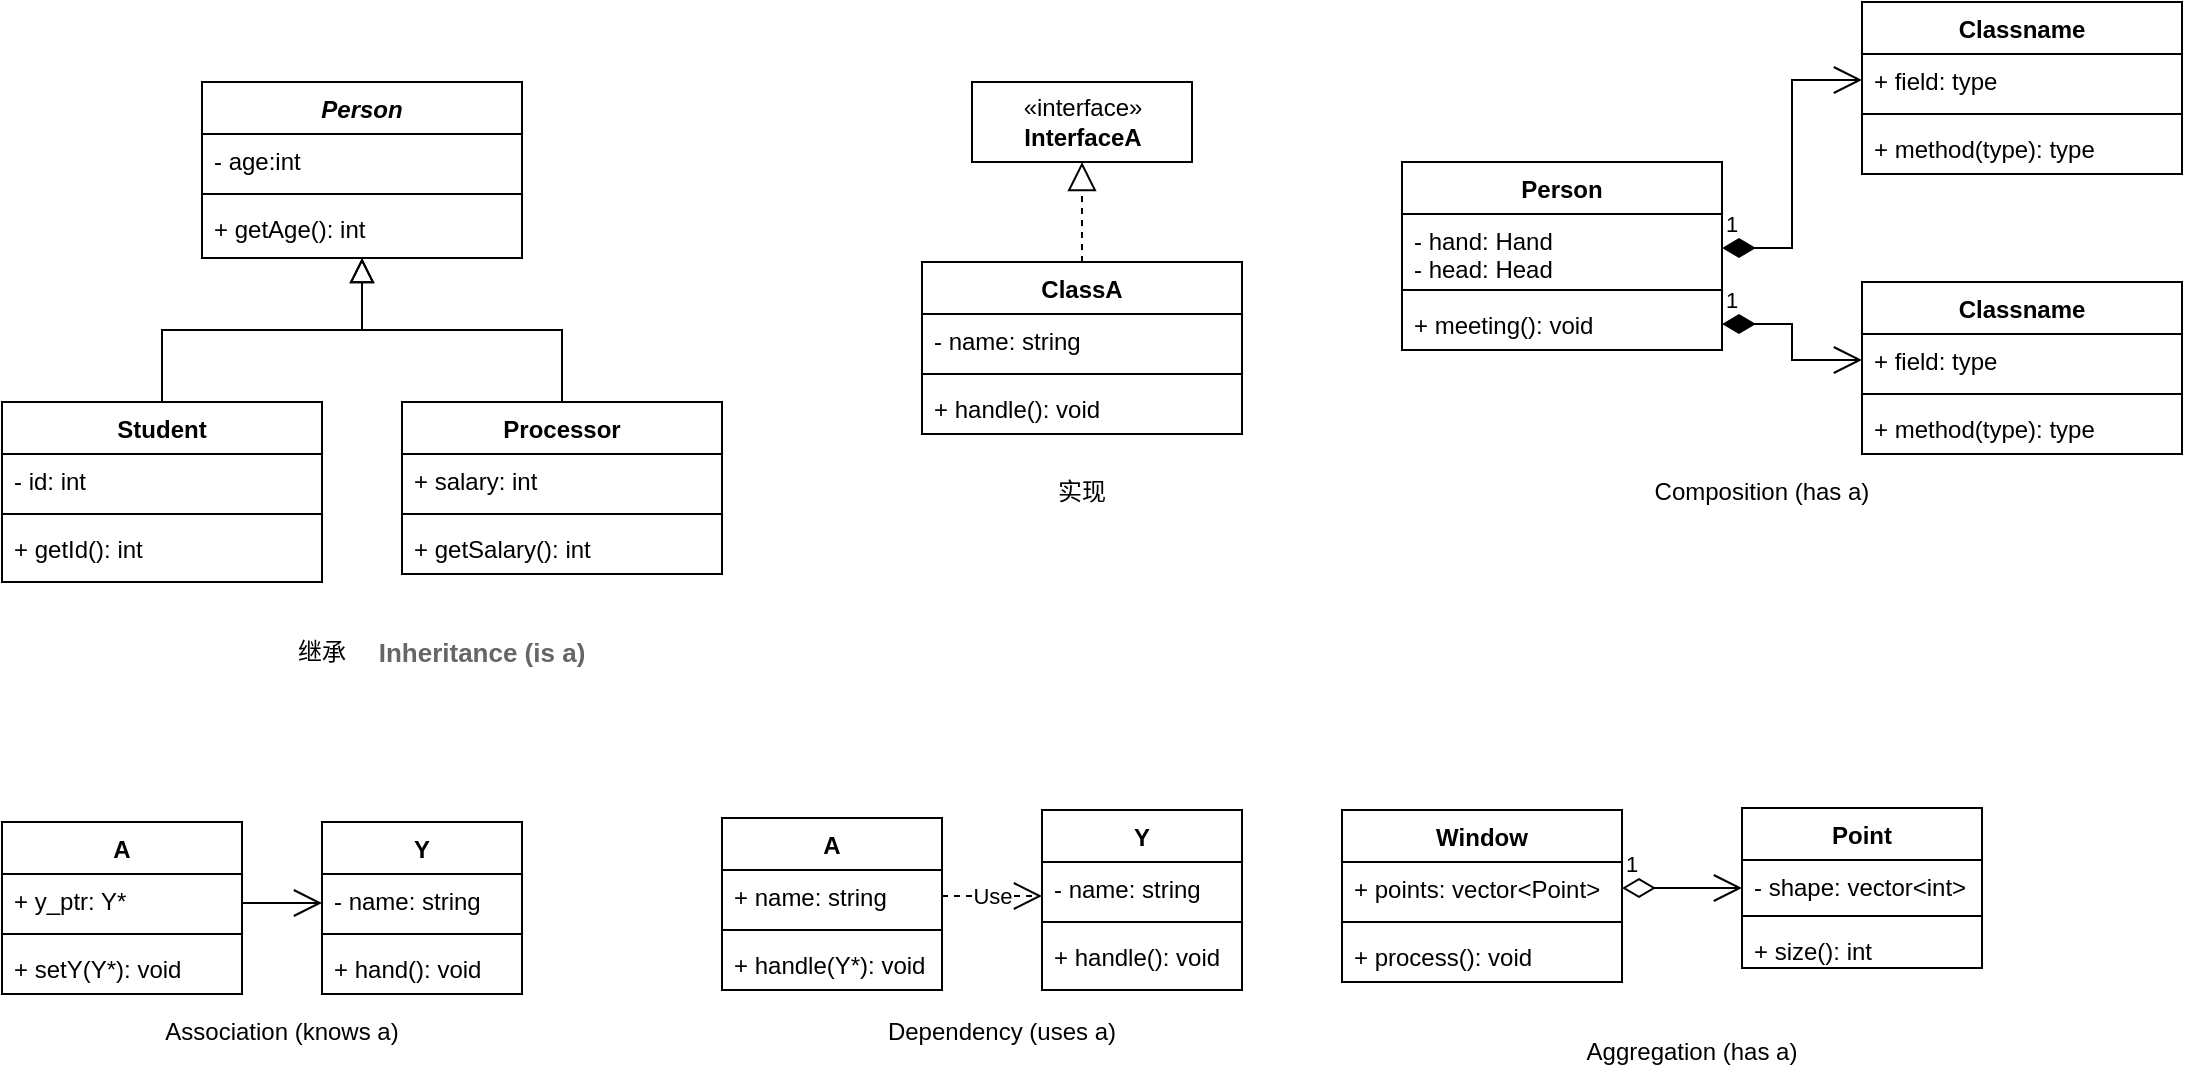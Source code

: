 <mxfile version="20.2.7" type="github">
  <diagram id="C5RBs43oDa-KdzZeNtuy" name="Page-1">
    <mxGraphModel dx="946" dy="645" grid="1" gridSize="10" guides="1" tooltips="1" connect="1" arrows="1" fold="1" page="1" pageScale="1" pageWidth="827" pageHeight="1169" math="0" shadow="0">
      <root>
        <mxCell id="WIyWlLk6GJQsqaUBKTNV-0" />
        <mxCell id="WIyWlLk6GJQsqaUBKTNV-1" parent="WIyWlLk6GJQsqaUBKTNV-0" />
        <mxCell id="zkfFHV4jXpPFQw0GAbJ--0" value="Person" style="swimlane;fontStyle=3;align=center;verticalAlign=top;childLayout=stackLayout;horizontal=1;startSize=26;horizontalStack=0;resizeParent=1;resizeLast=0;collapsible=1;marginBottom=0;rounded=0;shadow=0;strokeWidth=1;" parent="WIyWlLk6GJQsqaUBKTNV-1" vertex="1">
          <mxGeometry x="220" y="170" width="160" height="88" as="geometry">
            <mxRectangle x="230" y="140" width="160" height="26" as="alternateBounds" />
          </mxGeometry>
        </mxCell>
        <mxCell id="zkfFHV4jXpPFQw0GAbJ--3" value="- age:int" style="text;align=left;verticalAlign=top;spacingLeft=4;spacingRight=4;overflow=hidden;rotatable=0;points=[[0,0.5],[1,0.5]];portConstraint=eastwest;rounded=0;shadow=0;html=0;" parent="zkfFHV4jXpPFQw0GAbJ--0" vertex="1">
          <mxGeometry y="26" width="160" height="26" as="geometry" />
        </mxCell>
        <mxCell id="zkfFHV4jXpPFQw0GAbJ--4" value="" style="line;html=1;strokeWidth=1;align=left;verticalAlign=middle;spacingTop=-1;spacingLeft=3;spacingRight=3;rotatable=0;labelPosition=right;points=[];portConstraint=eastwest;" parent="zkfFHV4jXpPFQw0GAbJ--0" vertex="1">
          <mxGeometry y="52" width="160" height="8" as="geometry" />
        </mxCell>
        <mxCell id="zkfFHV4jXpPFQw0GAbJ--5" value="+ getAge(): int" style="text;align=left;verticalAlign=top;spacingLeft=4;spacingRight=4;overflow=hidden;rotatable=0;points=[[0,0.5],[1,0.5]];portConstraint=eastwest;" parent="zkfFHV4jXpPFQw0GAbJ--0" vertex="1">
          <mxGeometry y="60" width="160" height="26" as="geometry" />
        </mxCell>
        <mxCell id="zkfFHV4jXpPFQw0GAbJ--6" value="Student" style="swimlane;fontStyle=1;align=center;verticalAlign=top;childLayout=stackLayout;horizontal=1;startSize=26;horizontalStack=0;resizeParent=1;resizeLast=0;collapsible=1;marginBottom=0;rounded=0;shadow=0;strokeWidth=1;" parent="WIyWlLk6GJQsqaUBKTNV-1" vertex="1">
          <mxGeometry x="120" y="330" width="160" height="90" as="geometry">
            <mxRectangle x="130" y="380" width="160" height="26" as="alternateBounds" />
          </mxGeometry>
        </mxCell>
        <mxCell id="zkfFHV4jXpPFQw0GAbJ--8" value="- id: int" style="text;align=left;verticalAlign=top;spacingLeft=4;spacingRight=4;overflow=hidden;rotatable=0;points=[[0,0.5],[1,0.5]];portConstraint=eastwest;rounded=0;shadow=0;html=0;" parent="zkfFHV4jXpPFQw0GAbJ--6" vertex="1">
          <mxGeometry y="26" width="160" height="26" as="geometry" />
        </mxCell>
        <mxCell id="zkfFHV4jXpPFQw0GAbJ--9" value="" style="line;html=1;strokeWidth=1;align=left;verticalAlign=middle;spacingTop=-1;spacingLeft=3;spacingRight=3;rotatable=0;labelPosition=right;points=[];portConstraint=eastwest;" parent="zkfFHV4jXpPFQw0GAbJ--6" vertex="1">
          <mxGeometry y="52" width="160" height="8" as="geometry" />
        </mxCell>
        <mxCell id="zkfFHV4jXpPFQw0GAbJ--11" value="+ getId(): int" style="text;align=left;verticalAlign=top;spacingLeft=4;spacingRight=4;overflow=hidden;rotatable=0;points=[[0,0.5],[1,0.5]];portConstraint=eastwest;" parent="zkfFHV4jXpPFQw0GAbJ--6" vertex="1">
          <mxGeometry y="60" width="160" height="26" as="geometry" />
        </mxCell>
        <mxCell id="zkfFHV4jXpPFQw0GAbJ--12" value="" style="endArrow=block;endSize=10;endFill=0;shadow=0;strokeWidth=1;rounded=0;edgeStyle=elbowEdgeStyle;elbow=vertical;" parent="WIyWlLk6GJQsqaUBKTNV-1" source="zkfFHV4jXpPFQw0GAbJ--6" target="zkfFHV4jXpPFQw0GAbJ--0" edge="1">
          <mxGeometry width="160" relative="1" as="geometry">
            <mxPoint x="200" y="203" as="sourcePoint" />
            <mxPoint x="200" y="203" as="targetPoint" />
          </mxGeometry>
        </mxCell>
        <mxCell id="zkfFHV4jXpPFQw0GAbJ--16" value="" style="endArrow=block;endSize=10;endFill=0;shadow=0;strokeWidth=1;rounded=0;edgeStyle=elbowEdgeStyle;elbow=vertical;exitX=0.5;exitY=0;exitDx=0;exitDy=0;" parent="WIyWlLk6GJQsqaUBKTNV-1" source="skb5dMRM40Wmm3iBXiT8-2" target="zkfFHV4jXpPFQw0GAbJ--0" edge="1">
          <mxGeometry width="160" relative="1" as="geometry">
            <mxPoint x="430" y="330" as="sourcePoint" />
            <mxPoint x="310" y="271" as="targetPoint" />
            <Array as="points">
              <mxPoint x="400" y="294" />
            </Array>
          </mxGeometry>
        </mxCell>
        <mxCell id="skb5dMRM40Wmm3iBXiT8-2" value="Processor" style="swimlane;fontStyle=1;align=center;verticalAlign=top;childLayout=stackLayout;horizontal=1;startSize=26;horizontalStack=0;resizeParent=1;resizeParentMax=0;resizeLast=0;collapsible=1;marginBottom=0;" vertex="1" parent="WIyWlLk6GJQsqaUBKTNV-1">
          <mxGeometry x="320" y="330" width="160" height="86" as="geometry" />
        </mxCell>
        <mxCell id="skb5dMRM40Wmm3iBXiT8-3" value="+ salary: int" style="text;strokeColor=none;fillColor=none;align=left;verticalAlign=top;spacingLeft=4;spacingRight=4;overflow=hidden;rotatable=0;points=[[0,0.5],[1,0.5]];portConstraint=eastwest;" vertex="1" parent="skb5dMRM40Wmm3iBXiT8-2">
          <mxGeometry y="26" width="160" height="26" as="geometry" />
        </mxCell>
        <mxCell id="skb5dMRM40Wmm3iBXiT8-4" value="" style="line;strokeWidth=1;fillColor=none;align=left;verticalAlign=middle;spacingTop=-1;spacingLeft=3;spacingRight=3;rotatable=0;labelPosition=right;points=[];portConstraint=eastwest;" vertex="1" parent="skb5dMRM40Wmm3iBXiT8-2">
          <mxGeometry y="52" width="160" height="8" as="geometry" />
        </mxCell>
        <mxCell id="skb5dMRM40Wmm3iBXiT8-5" value="+ getSalary(): int" style="text;strokeColor=none;fillColor=none;align=left;verticalAlign=top;spacingLeft=4;spacingRight=4;overflow=hidden;rotatable=0;points=[[0,0.5],[1,0.5]];portConstraint=eastwest;" vertex="1" parent="skb5dMRM40Wmm3iBXiT8-2">
          <mxGeometry y="60" width="160" height="26" as="geometry" />
        </mxCell>
        <mxCell id="skb5dMRM40Wmm3iBXiT8-6" value="继承" style="text;html=1;strokeColor=none;fillColor=none;align=center;verticalAlign=middle;whiteSpace=wrap;rounded=0;" vertex="1" parent="WIyWlLk6GJQsqaUBKTNV-1">
          <mxGeometry x="250" y="440" width="60" height="30" as="geometry" />
        </mxCell>
        <mxCell id="skb5dMRM40Wmm3iBXiT8-7" value="«interface»&lt;br&gt;&lt;b&gt;InterfaceA&lt;/b&gt;" style="html=1;" vertex="1" parent="WIyWlLk6GJQsqaUBKTNV-1">
          <mxGeometry x="605" y="170" width="110" height="40" as="geometry" />
        </mxCell>
        <mxCell id="skb5dMRM40Wmm3iBXiT8-8" value="ClassA" style="swimlane;fontStyle=1;align=center;verticalAlign=top;childLayout=stackLayout;horizontal=1;startSize=26;horizontalStack=0;resizeParent=1;resizeParentMax=0;resizeLast=0;collapsible=1;marginBottom=0;" vertex="1" parent="WIyWlLk6GJQsqaUBKTNV-1">
          <mxGeometry x="580" y="260" width="160" height="86" as="geometry" />
        </mxCell>
        <mxCell id="skb5dMRM40Wmm3iBXiT8-9" value="- name: string" style="text;strokeColor=none;fillColor=none;align=left;verticalAlign=top;spacingLeft=4;spacingRight=4;overflow=hidden;rotatable=0;points=[[0,0.5],[1,0.5]];portConstraint=eastwest;" vertex="1" parent="skb5dMRM40Wmm3iBXiT8-8">
          <mxGeometry y="26" width="160" height="26" as="geometry" />
        </mxCell>
        <mxCell id="skb5dMRM40Wmm3iBXiT8-10" value="" style="line;strokeWidth=1;fillColor=none;align=left;verticalAlign=middle;spacingTop=-1;spacingLeft=3;spacingRight=3;rotatable=0;labelPosition=right;points=[];portConstraint=eastwest;" vertex="1" parent="skb5dMRM40Wmm3iBXiT8-8">
          <mxGeometry y="52" width="160" height="8" as="geometry" />
        </mxCell>
        <mxCell id="skb5dMRM40Wmm3iBXiT8-11" value="+ handle(): void" style="text;strokeColor=none;fillColor=none;align=left;verticalAlign=top;spacingLeft=4;spacingRight=4;overflow=hidden;rotatable=0;points=[[0,0.5],[1,0.5]];portConstraint=eastwest;" vertex="1" parent="skb5dMRM40Wmm3iBXiT8-8">
          <mxGeometry y="60" width="160" height="26" as="geometry" />
        </mxCell>
        <mxCell id="skb5dMRM40Wmm3iBXiT8-12" value="" style="endArrow=block;dashed=1;endFill=0;endSize=12;html=1;rounded=0;exitX=0.5;exitY=0;exitDx=0;exitDy=0;entryX=0.5;entryY=1;entryDx=0;entryDy=0;" edge="1" parent="WIyWlLk6GJQsqaUBKTNV-1" source="skb5dMRM40Wmm3iBXiT8-8" target="skb5dMRM40Wmm3iBXiT8-7">
          <mxGeometry width="160" relative="1" as="geometry">
            <mxPoint x="665" y="250" as="sourcePoint" />
            <mxPoint x="664.5" y="210" as="targetPoint" />
          </mxGeometry>
        </mxCell>
        <mxCell id="skb5dMRM40Wmm3iBXiT8-13" value="实现" style="text;html=1;strokeColor=none;fillColor=none;align=center;verticalAlign=middle;whiteSpace=wrap;rounded=0;" vertex="1" parent="WIyWlLk6GJQsqaUBKTNV-1">
          <mxGeometry x="630" y="360" width="60" height="30" as="geometry" />
        </mxCell>
        <mxCell id="skb5dMRM40Wmm3iBXiT8-14" value="Person" style="swimlane;fontStyle=1;align=center;verticalAlign=top;childLayout=stackLayout;horizontal=1;startSize=26;horizontalStack=0;resizeParent=1;resizeParentMax=0;resizeLast=0;collapsible=1;marginBottom=0;" vertex="1" parent="WIyWlLk6GJQsqaUBKTNV-1">
          <mxGeometry x="820" y="210" width="160" height="94" as="geometry" />
        </mxCell>
        <mxCell id="skb5dMRM40Wmm3iBXiT8-15" value="- hand: Hand&#xa;- head: Head" style="text;strokeColor=none;fillColor=none;align=left;verticalAlign=top;spacingLeft=4;spacingRight=4;overflow=hidden;rotatable=0;points=[[0,0.5],[1,0.5]];portConstraint=eastwest;" vertex="1" parent="skb5dMRM40Wmm3iBXiT8-14">
          <mxGeometry y="26" width="160" height="34" as="geometry" />
        </mxCell>
        <mxCell id="skb5dMRM40Wmm3iBXiT8-16" value="" style="line;strokeWidth=1;fillColor=none;align=left;verticalAlign=middle;spacingTop=-1;spacingLeft=3;spacingRight=3;rotatable=0;labelPosition=right;points=[];portConstraint=eastwest;" vertex="1" parent="skb5dMRM40Wmm3iBXiT8-14">
          <mxGeometry y="60" width="160" height="8" as="geometry" />
        </mxCell>
        <mxCell id="skb5dMRM40Wmm3iBXiT8-17" value="+ meeting(): void" style="text;strokeColor=none;fillColor=none;align=left;verticalAlign=top;spacingLeft=4;spacingRight=4;overflow=hidden;rotatable=0;points=[[0,0.5],[1,0.5]];portConstraint=eastwest;" vertex="1" parent="skb5dMRM40Wmm3iBXiT8-14">
          <mxGeometry y="68" width="160" height="26" as="geometry" />
        </mxCell>
        <mxCell id="skb5dMRM40Wmm3iBXiT8-18" value="Classname" style="swimlane;fontStyle=1;align=center;verticalAlign=top;childLayout=stackLayout;horizontal=1;startSize=26;horizontalStack=0;resizeParent=1;resizeParentMax=0;resizeLast=0;collapsible=1;marginBottom=0;" vertex="1" parent="WIyWlLk6GJQsqaUBKTNV-1">
          <mxGeometry x="1050" y="130" width="160" height="86" as="geometry" />
        </mxCell>
        <mxCell id="skb5dMRM40Wmm3iBXiT8-19" value="+ field: type" style="text;strokeColor=none;fillColor=none;align=left;verticalAlign=top;spacingLeft=4;spacingRight=4;overflow=hidden;rotatable=0;points=[[0,0.5],[1,0.5]];portConstraint=eastwest;" vertex="1" parent="skb5dMRM40Wmm3iBXiT8-18">
          <mxGeometry y="26" width="160" height="26" as="geometry" />
        </mxCell>
        <mxCell id="skb5dMRM40Wmm3iBXiT8-20" value="" style="line;strokeWidth=1;fillColor=none;align=left;verticalAlign=middle;spacingTop=-1;spacingLeft=3;spacingRight=3;rotatable=0;labelPosition=right;points=[];portConstraint=eastwest;" vertex="1" parent="skb5dMRM40Wmm3iBXiT8-18">
          <mxGeometry y="52" width="160" height="8" as="geometry" />
        </mxCell>
        <mxCell id="skb5dMRM40Wmm3iBXiT8-21" value="+ method(type): type" style="text;strokeColor=none;fillColor=none;align=left;verticalAlign=top;spacingLeft=4;spacingRight=4;overflow=hidden;rotatable=0;points=[[0,0.5],[1,0.5]];portConstraint=eastwest;" vertex="1" parent="skb5dMRM40Wmm3iBXiT8-18">
          <mxGeometry y="60" width="160" height="26" as="geometry" />
        </mxCell>
        <mxCell id="skb5dMRM40Wmm3iBXiT8-22" value="Classname" style="swimlane;fontStyle=1;align=center;verticalAlign=top;childLayout=stackLayout;horizontal=1;startSize=26;horizontalStack=0;resizeParent=1;resizeParentMax=0;resizeLast=0;collapsible=1;marginBottom=0;" vertex="1" parent="WIyWlLk6GJQsqaUBKTNV-1">
          <mxGeometry x="1050" y="270" width="160" height="86" as="geometry" />
        </mxCell>
        <mxCell id="skb5dMRM40Wmm3iBXiT8-23" value="+ field: type" style="text;strokeColor=none;fillColor=none;align=left;verticalAlign=top;spacingLeft=4;spacingRight=4;overflow=hidden;rotatable=0;points=[[0,0.5],[1,0.5]];portConstraint=eastwest;" vertex="1" parent="skb5dMRM40Wmm3iBXiT8-22">
          <mxGeometry y="26" width="160" height="26" as="geometry" />
        </mxCell>
        <mxCell id="skb5dMRM40Wmm3iBXiT8-24" value="" style="line;strokeWidth=1;fillColor=none;align=left;verticalAlign=middle;spacingTop=-1;spacingLeft=3;spacingRight=3;rotatable=0;labelPosition=right;points=[];portConstraint=eastwest;" vertex="1" parent="skb5dMRM40Wmm3iBXiT8-22">
          <mxGeometry y="52" width="160" height="8" as="geometry" />
        </mxCell>
        <mxCell id="skb5dMRM40Wmm3iBXiT8-25" value="+ method(type): type" style="text;strokeColor=none;fillColor=none;align=left;verticalAlign=top;spacingLeft=4;spacingRight=4;overflow=hidden;rotatable=0;points=[[0,0.5],[1,0.5]];portConstraint=eastwest;" vertex="1" parent="skb5dMRM40Wmm3iBXiT8-22">
          <mxGeometry y="60" width="160" height="26" as="geometry" />
        </mxCell>
        <mxCell id="skb5dMRM40Wmm3iBXiT8-26" value="A" style="swimlane;fontStyle=1;align=center;verticalAlign=top;childLayout=stackLayout;horizontal=1;startSize=26;horizontalStack=0;resizeParent=1;resizeParentMax=0;resizeLast=0;collapsible=1;marginBottom=0;" vertex="1" parent="WIyWlLk6GJQsqaUBKTNV-1">
          <mxGeometry x="120" y="540" width="120" height="86" as="geometry" />
        </mxCell>
        <mxCell id="skb5dMRM40Wmm3iBXiT8-27" value="+ y_ptr: Y*" style="text;strokeColor=none;fillColor=none;align=left;verticalAlign=top;spacingLeft=4;spacingRight=4;overflow=hidden;rotatable=0;points=[[0,0.5],[1,0.5]];portConstraint=eastwest;" vertex="1" parent="skb5dMRM40Wmm3iBXiT8-26">
          <mxGeometry y="26" width="120" height="26" as="geometry" />
        </mxCell>
        <mxCell id="skb5dMRM40Wmm3iBXiT8-28" value="" style="line;strokeWidth=1;fillColor=none;align=left;verticalAlign=middle;spacingTop=-1;spacingLeft=3;spacingRight=3;rotatable=0;labelPosition=right;points=[];portConstraint=eastwest;" vertex="1" parent="skb5dMRM40Wmm3iBXiT8-26">
          <mxGeometry y="52" width="120" height="8" as="geometry" />
        </mxCell>
        <mxCell id="skb5dMRM40Wmm3iBXiT8-29" value="+ setY(Y*): void" style="text;strokeColor=none;fillColor=none;align=left;verticalAlign=top;spacingLeft=4;spacingRight=4;overflow=hidden;rotatable=0;points=[[0,0.5],[1,0.5]];portConstraint=eastwest;" vertex="1" parent="skb5dMRM40Wmm3iBXiT8-26">
          <mxGeometry y="60" width="120" height="26" as="geometry" />
        </mxCell>
        <mxCell id="skb5dMRM40Wmm3iBXiT8-30" value="Y" style="swimlane;fontStyle=1;align=center;verticalAlign=top;childLayout=stackLayout;horizontal=1;startSize=26;horizontalStack=0;resizeParent=1;resizeParentMax=0;resizeLast=0;collapsible=1;marginBottom=0;" vertex="1" parent="WIyWlLk6GJQsqaUBKTNV-1">
          <mxGeometry x="280" y="540" width="100" height="86" as="geometry" />
        </mxCell>
        <mxCell id="skb5dMRM40Wmm3iBXiT8-31" value="- name: string" style="text;strokeColor=none;fillColor=none;align=left;verticalAlign=top;spacingLeft=4;spacingRight=4;overflow=hidden;rotatable=0;points=[[0,0.5],[1,0.5]];portConstraint=eastwest;" vertex="1" parent="skb5dMRM40Wmm3iBXiT8-30">
          <mxGeometry y="26" width="100" height="26" as="geometry" />
        </mxCell>
        <mxCell id="skb5dMRM40Wmm3iBXiT8-32" value="" style="line;strokeWidth=1;fillColor=none;align=left;verticalAlign=middle;spacingTop=-1;spacingLeft=3;spacingRight=3;rotatable=0;labelPosition=right;points=[];portConstraint=eastwest;" vertex="1" parent="skb5dMRM40Wmm3iBXiT8-30">
          <mxGeometry y="52" width="100" height="8" as="geometry" />
        </mxCell>
        <mxCell id="skb5dMRM40Wmm3iBXiT8-33" value="+ hand(): void" style="text;strokeColor=none;fillColor=none;align=left;verticalAlign=top;spacingLeft=4;spacingRight=4;overflow=hidden;rotatable=0;points=[[0,0.5],[1,0.5]];portConstraint=eastwest;" vertex="1" parent="skb5dMRM40Wmm3iBXiT8-30">
          <mxGeometry y="60" width="100" height="26" as="geometry" />
        </mxCell>
        <mxCell id="skb5dMRM40Wmm3iBXiT8-37" value="A" style="swimlane;fontStyle=1;align=center;verticalAlign=top;childLayout=stackLayout;horizontal=1;startSize=26;horizontalStack=0;resizeParent=1;resizeParentMax=0;resizeLast=0;collapsible=1;marginBottom=0;" vertex="1" parent="WIyWlLk6GJQsqaUBKTNV-1">
          <mxGeometry x="480" y="538" width="110" height="86" as="geometry" />
        </mxCell>
        <mxCell id="skb5dMRM40Wmm3iBXiT8-38" value="+ name: string" style="text;strokeColor=none;fillColor=none;align=left;verticalAlign=top;spacingLeft=4;spacingRight=4;overflow=hidden;rotatable=0;points=[[0,0.5],[1,0.5]];portConstraint=eastwest;" vertex="1" parent="skb5dMRM40Wmm3iBXiT8-37">
          <mxGeometry y="26" width="110" height="26" as="geometry" />
        </mxCell>
        <mxCell id="skb5dMRM40Wmm3iBXiT8-39" value="" style="line;strokeWidth=1;fillColor=none;align=left;verticalAlign=middle;spacingTop=-1;spacingLeft=3;spacingRight=3;rotatable=0;labelPosition=right;points=[];portConstraint=eastwest;" vertex="1" parent="skb5dMRM40Wmm3iBXiT8-37">
          <mxGeometry y="52" width="110" height="8" as="geometry" />
        </mxCell>
        <mxCell id="skb5dMRM40Wmm3iBXiT8-40" value="+ handle(Y*): void" style="text;strokeColor=none;fillColor=none;align=left;verticalAlign=top;spacingLeft=4;spacingRight=4;overflow=hidden;rotatable=0;points=[[0,0.5],[1,0.5]];portConstraint=eastwest;" vertex="1" parent="skb5dMRM40Wmm3iBXiT8-37">
          <mxGeometry y="60" width="110" height="26" as="geometry" />
        </mxCell>
        <mxCell id="skb5dMRM40Wmm3iBXiT8-41" value="Y" style="swimlane;fontStyle=1;align=center;verticalAlign=top;childLayout=stackLayout;horizontal=1;startSize=26;horizontalStack=0;resizeParent=1;resizeParentMax=0;resizeLast=0;collapsible=1;marginBottom=0;" vertex="1" parent="WIyWlLk6GJQsqaUBKTNV-1">
          <mxGeometry x="640" y="534" width="100" height="90" as="geometry" />
        </mxCell>
        <mxCell id="skb5dMRM40Wmm3iBXiT8-42" value="- name: string" style="text;strokeColor=none;fillColor=none;align=left;verticalAlign=top;spacingLeft=4;spacingRight=4;overflow=hidden;rotatable=0;points=[[0,0.5],[1,0.5]];portConstraint=eastwest;" vertex="1" parent="skb5dMRM40Wmm3iBXiT8-41">
          <mxGeometry y="26" width="100" height="26" as="geometry" />
        </mxCell>
        <mxCell id="skb5dMRM40Wmm3iBXiT8-44" value="" style="line;strokeWidth=1;fillColor=none;align=left;verticalAlign=middle;spacingTop=-1;spacingLeft=3;spacingRight=3;rotatable=0;labelPosition=right;points=[];portConstraint=eastwest;" vertex="1" parent="skb5dMRM40Wmm3iBXiT8-41">
          <mxGeometry y="52" width="100" height="8" as="geometry" />
        </mxCell>
        <mxCell id="skb5dMRM40Wmm3iBXiT8-45" value="+ handle(): void" style="text;strokeColor=none;fillColor=none;align=left;verticalAlign=top;spacingLeft=4;spacingRight=4;overflow=hidden;rotatable=0;points=[[0,0.5],[1,0.5]];portConstraint=eastwest;" vertex="1" parent="skb5dMRM40Wmm3iBXiT8-41">
          <mxGeometry y="60" width="100" height="30" as="geometry" />
        </mxCell>
        <mxCell id="skb5dMRM40Wmm3iBXiT8-34" value="" style="endArrow=open;endFill=1;endSize=12;html=1;rounded=0;" edge="1" parent="WIyWlLk6GJQsqaUBKTNV-1">
          <mxGeometry width="160" relative="1" as="geometry">
            <mxPoint x="240" y="580.5" as="sourcePoint" />
            <mxPoint x="280" y="580.5" as="targetPoint" />
          </mxGeometry>
        </mxCell>
        <mxCell id="skb5dMRM40Wmm3iBXiT8-47" value="Dependency (uses a)" style="text;html=1;strokeColor=none;fillColor=none;align=center;verticalAlign=middle;whiteSpace=wrap;rounded=0;" vertex="1" parent="WIyWlLk6GJQsqaUBKTNV-1">
          <mxGeometry x="560" y="630" width="120" height="30" as="geometry" />
        </mxCell>
        <mxCell id="skb5dMRM40Wmm3iBXiT8-48" value="Use" style="endArrow=open;endSize=12;dashed=1;html=1;rounded=0;exitX=1;exitY=0.5;exitDx=0;exitDy=0;" edge="1" parent="WIyWlLk6GJQsqaUBKTNV-1" source="skb5dMRM40Wmm3iBXiT8-38">
          <mxGeometry width="160" relative="1" as="geometry">
            <mxPoint x="600" y="480" as="sourcePoint" />
            <mxPoint x="640" y="577" as="targetPoint" />
          </mxGeometry>
        </mxCell>
        <mxCell id="skb5dMRM40Wmm3iBXiT8-49" value="Window" style="swimlane;fontStyle=1;align=center;verticalAlign=top;childLayout=stackLayout;horizontal=1;startSize=26;horizontalStack=0;resizeParent=1;resizeParentMax=0;resizeLast=0;collapsible=1;marginBottom=0;" vertex="1" parent="WIyWlLk6GJQsqaUBKTNV-1">
          <mxGeometry x="790" y="534" width="140" height="86" as="geometry" />
        </mxCell>
        <mxCell id="skb5dMRM40Wmm3iBXiT8-50" value="+ points: vector&lt;Point&gt;" style="text;strokeColor=none;fillColor=none;align=left;verticalAlign=top;spacingLeft=4;spacingRight=4;overflow=hidden;rotatable=0;points=[[0,0.5],[1,0.5]];portConstraint=eastwest;" vertex="1" parent="skb5dMRM40Wmm3iBXiT8-49">
          <mxGeometry y="26" width="140" height="26" as="geometry" />
        </mxCell>
        <mxCell id="skb5dMRM40Wmm3iBXiT8-51" value="" style="line;strokeWidth=1;fillColor=none;align=left;verticalAlign=middle;spacingTop=-1;spacingLeft=3;spacingRight=3;rotatable=0;labelPosition=right;points=[];portConstraint=eastwest;" vertex="1" parent="skb5dMRM40Wmm3iBXiT8-49">
          <mxGeometry y="52" width="140" height="8" as="geometry" />
        </mxCell>
        <mxCell id="skb5dMRM40Wmm3iBXiT8-52" value="+ process(): void" style="text;strokeColor=none;fillColor=none;align=left;verticalAlign=top;spacingLeft=4;spacingRight=4;overflow=hidden;rotatable=0;points=[[0,0.5],[1,0.5]];portConstraint=eastwest;" vertex="1" parent="skb5dMRM40Wmm3iBXiT8-49">
          <mxGeometry y="60" width="140" height="26" as="geometry" />
        </mxCell>
        <mxCell id="skb5dMRM40Wmm3iBXiT8-53" value="Point" style="swimlane;fontStyle=1;align=center;verticalAlign=top;childLayout=stackLayout;horizontal=1;startSize=26;horizontalStack=0;resizeParent=1;resizeParentMax=0;resizeLast=0;collapsible=1;marginBottom=0;" vertex="1" parent="WIyWlLk6GJQsqaUBKTNV-1">
          <mxGeometry x="990" y="533" width="120" height="80" as="geometry" />
        </mxCell>
        <mxCell id="skb5dMRM40Wmm3iBXiT8-54" value="- shape: vector&lt;int&gt;" style="text;strokeColor=none;fillColor=none;align=left;verticalAlign=top;spacingLeft=4;spacingRight=4;overflow=hidden;rotatable=0;points=[[0,0.5],[1,0.5]];portConstraint=eastwest;" vertex="1" parent="skb5dMRM40Wmm3iBXiT8-53">
          <mxGeometry y="26" width="120" height="24" as="geometry" />
        </mxCell>
        <mxCell id="skb5dMRM40Wmm3iBXiT8-55" value="" style="line;strokeWidth=1;fillColor=none;align=left;verticalAlign=middle;spacingTop=-1;spacingLeft=3;spacingRight=3;rotatable=0;labelPosition=right;points=[];portConstraint=eastwest;" vertex="1" parent="skb5dMRM40Wmm3iBXiT8-53">
          <mxGeometry y="50" width="120" height="8" as="geometry" />
        </mxCell>
        <mxCell id="skb5dMRM40Wmm3iBXiT8-56" value="+ size(): int" style="text;strokeColor=none;fillColor=none;align=left;verticalAlign=top;spacingLeft=4;spacingRight=4;overflow=hidden;rotatable=0;points=[[0,0.5],[1,0.5]];portConstraint=eastwest;" vertex="1" parent="skb5dMRM40Wmm3iBXiT8-53">
          <mxGeometry y="58" width="120" height="22" as="geometry" />
        </mxCell>
        <mxCell id="skb5dMRM40Wmm3iBXiT8-57" value="1" style="endArrow=open;html=1;endSize=12;startArrow=diamondThin;startSize=14;startFill=0;edgeStyle=orthogonalEdgeStyle;align=left;verticalAlign=bottom;rounded=0;exitX=1;exitY=0.5;exitDx=0;exitDy=0;" edge="1" parent="WIyWlLk6GJQsqaUBKTNV-1" source="skb5dMRM40Wmm3iBXiT8-50">
          <mxGeometry x="-1" y="3" relative="1" as="geometry">
            <mxPoint x="600" y="480" as="sourcePoint" />
            <mxPoint x="990" y="573" as="targetPoint" />
            <Array as="points">
              <mxPoint x="990" y="573" />
            </Array>
          </mxGeometry>
        </mxCell>
        <mxCell id="skb5dMRM40Wmm3iBXiT8-58" value="1" style="endArrow=open;html=1;endSize=12;startArrow=diamondThin;startSize=14;startFill=1;edgeStyle=orthogonalEdgeStyle;align=left;verticalAlign=bottom;rounded=0;exitX=1;exitY=0.5;exitDx=0;exitDy=0;entryX=0;entryY=0.5;entryDx=0;entryDy=0;" edge="1" parent="WIyWlLk6GJQsqaUBKTNV-1" source="skb5dMRM40Wmm3iBXiT8-17" target="skb5dMRM40Wmm3iBXiT8-23">
          <mxGeometry x="-1" y="3" relative="1" as="geometry">
            <mxPoint x="600" y="480" as="sourcePoint" />
            <mxPoint x="760" y="480" as="targetPoint" />
          </mxGeometry>
        </mxCell>
        <mxCell id="skb5dMRM40Wmm3iBXiT8-59" value="1" style="endArrow=open;html=1;endSize=12;startArrow=diamondThin;startSize=14;startFill=1;edgeStyle=orthogonalEdgeStyle;align=left;verticalAlign=bottom;rounded=0;exitX=1;exitY=0.5;exitDx=0;exitDy=0;entryX=0;entryY=0.5;entryDx=0;entryDy=0;" edge="1" parent="WIyWlLk6GJQsqaUBKTNV-1" source="skb5dMRM40Wmm3iBXiT8-15" target="skb5dMRM40Wmm3iBXiT8-19">
          <mxGeometry x="-1" y="3" relative="1" as="geometry">
            <mxPoint x="990" y="301" as="sourcePoint" />
            <mxPoint x="1060" y="319" as="targetPoint" />
          </mxGeometry>
        </mxCell>
        <mxCell id="skb5dMRM40Wmm3iBXiT8-60" value="Composition (has a)" style="text;html=1;strokeColor=none;fillColor=none;align=center;verticalAlign=middle;whiteSpace=wrap;rounded=0;" vertex="1" parent="WIyWlLk6GJQsqaUBKTNV-1">
          <mxGeometry x="940" y="360" width="120" height="30" as="geometry" />
        </mxCell>
        <mxCell id="skb5dMRM40Wmm3iBXiT8-61" value="Aggregation (has a)" style="text;html=1;strokeColor=none;fillColor=none;align=center;verticalAlign=middle;whiteSpace=wrap;rounded=0;" vertex="1" parent="WIyWlLk6GJQsqaUBKTNV-1">
          <mxGeometry x="910" y="640" width="110" height="30" as="geometry" />
        </mxCell>
        <mxCell id="skb5dMRM40Wmm3iBXiT8-62" value="&lt;span style=&quot;color: rgb(102, 102, 102); font-family: Muli, &amp;quot;Lucida Sans Unicode&amp;quot;, &amp;quot;Lucida Grande&amp;quot;, Verdana, Tahoma, Arial, sans-serif; font-size: 13px; text-align: left; background-color: rgb(255, 255, 255);&quot;&gt;&lt;b&gt;Inheritance (is a)&lt;/b&gt;&lt;/span&gt;" style="text;html=1;strokeColor=none;fillColor=none;align=center;verticalAlign=middle;whiteSpace=wrap;rounded=0;" vertex="1" parent="WIyWlLk6GJQsqaUBKTNV-1">
          <mxGeometry x="300" y="440" width="120" height="30" as="geometry" />
        </mxCell>
        <mxCell id="skb5dMRM40Wmm3iBXiT8-64" value="Association (knows a)" style="text;html=1;strokeColor=none;fillColor=none;align=center;verticalAlign=middle;whiteSpace=wrap;rounded=0;" vertex="1" parent="WIyWlLk6GJQsqaUBKTNV-1">
          <mxGeometry x="200" y="630" width="120" height="30" as="geometry" />
        </mxCell>
      </root>
    </mxGraphModel>
  </diagram>
</mxfile>
